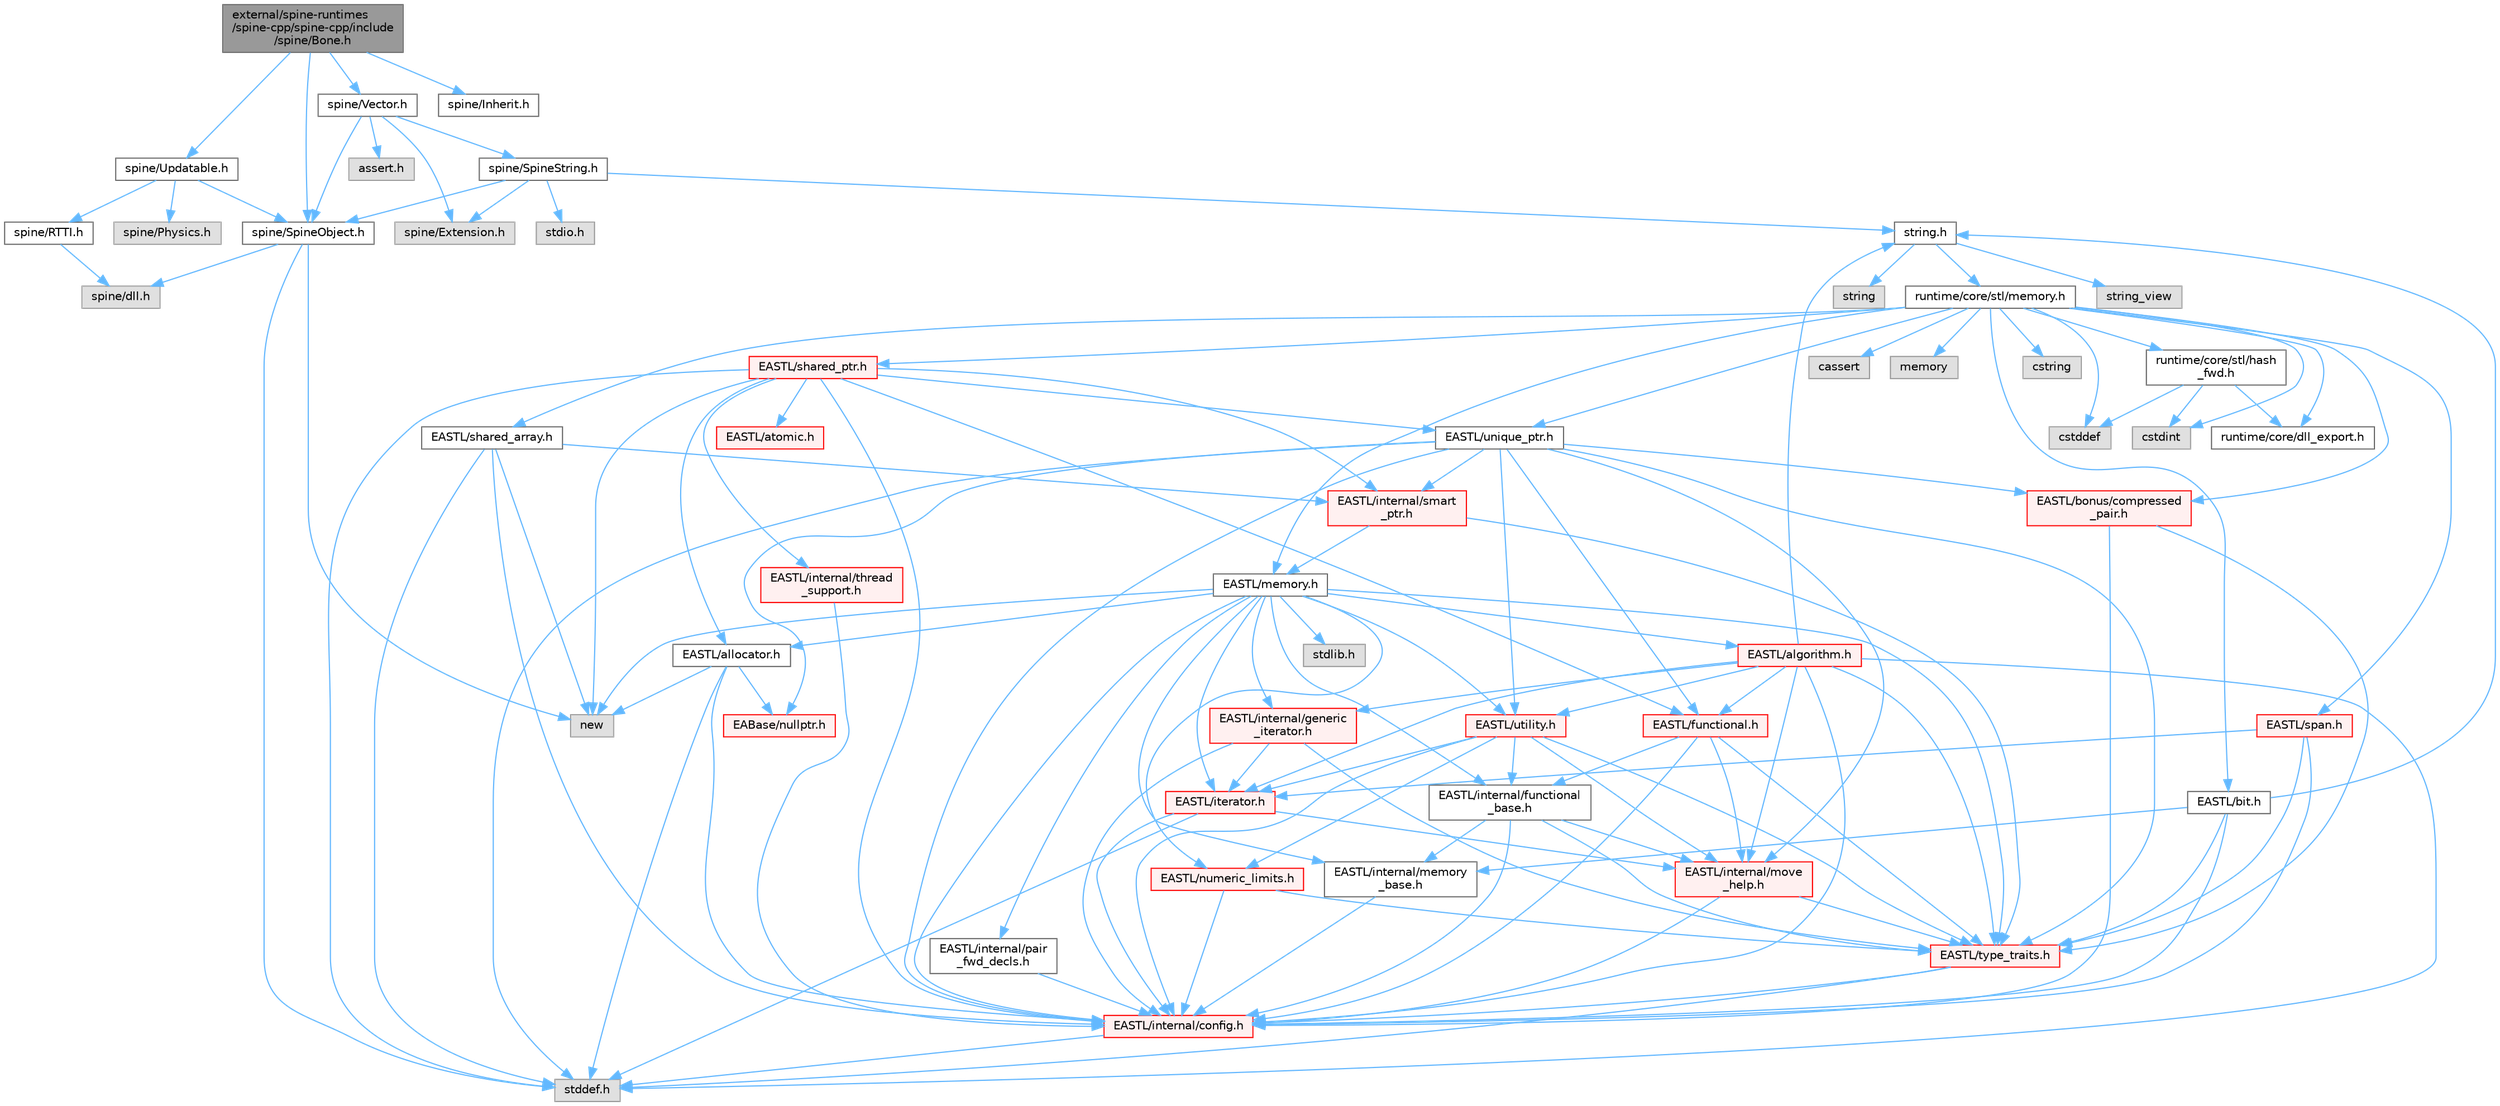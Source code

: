 digraph "external/spine-runtimes/spine-cpp/spine-cpp/include/spine/Bone.h"
{
 // LATEX_PDF_SIZE
  bgcolor="transparent";
  edge [fontname=Helvetica,fontsize=10,labelfontname=Helvetica,labelfontsize=10];
  node [fontname=Helvetica,fontsize=10,shape=box,height=0.2,width=0.4];
  Node1 [id="Node000001",label="external/spine-runtimes\l/spine-cpp/spine-cpp/include\l/spine/Bone.h",height=0.2,width=0.4,color="gray40", fillcolor="grey60", style="filled", fontcolor="black",tooltip=" "];
  Node1 -> Node2 [id="edge129_Node000001_Node000002",color="steelblue1",style="solid",tooltip=" "];
  Node2 [id="Node000002",label="spine/Updatable.h",height=0.2,width=0.4,color="grey40", fillcolor="white", style="filled",URL="$_updatable_8h.html",tooltip=" "];
  Node2 -> Node3 [id="edge130_Node000002_Node000003",color="steelblue1",style="solid",tooltip=" "];
  Node3 [id="Node000003",label="spine/RTTI.h",height=0.2,width=0.4,color="grey40", fillcolor="white", style="filled",URL="$_r_t_t_i_8h.html",tooltip=" "];
  Node3 -> Node4 [id="edge131_Node000003_Node000004",color="steelblue1",style="solid",tooltip=" "];
  Node4 [id="Node000004",label="spine/dll.h",height=0.2,width=0.4,color="grey60", fillcolor="#E0E0E0", style="filled",tooltip=" "];
  Node2 -> Node5 [id="edge132_Node000002_Node000005",color="steelblue1",style="solid",tooltip=" "];
  Node5 [id="Node000005",label="spine/SpineObject.h",height=0.2,width=0.4,color="grey40", fillcolor="white", style="filled",URL="$_spine_object_8h.html",tooltip=" "];
  Node5 -> Node6 [id="edge133_Node000005_Node000006",color="steelblue1",style="solid",tooltip=" "];
  Node6 [id="Node000006",label="new",height=0.2,width=0.4,color="grey60", fillcolor="#E0E0E0", style="filled",tooltip=" "];
  Node5 -> Node7 [id="edge134_Node000005_Node000007",color="steelblue1",style="solid",tooltip=" "];
  Node7 [id="Node000007",label="stddef.h",height=0.2,width=0.4,color="grey60", fillcolor="#E0E0E0", style="filled",tooltip=" "];
  Node5 -> Node4 [id="edge135_Node000005_Node000004",color="steelblue1",style="solid",tooltip=" "];
  Node2 -> Node8 [id="edge136_Node000002_Node000008",color="steelblue1",style="solid",tooltip=" "];
  Node8 [id="Node000008",label="spine/Physics.h",height=0.2,width=0.4,color="grey60", fillcolor="#E0E0E0", style="filled",tooltip=" "];
  Node1 -> Node5 [id="edge137_Node000001_Node000005",color="steelblue1",style="solid",tooltip=" "];
  Node1 -> Node9 [id="edge138_Node000001_Node000009",color="steelblue1",style="solid",tooltip=" "];
  Node9 [id="Node000009",label="spine/Vector.h",height=0.2,width=0.4,color="grey40", fillcolor="white", style="filled",URL="$external_2spine-runtimes_2spine-cpp_2spine-cpp_2include_2spine_2vector_8h.html",tooltip=" "];
  Node9 -> Node10 [id="edge139_Node000009_Node000010",color="steelblue1",style="solid",tooltip=" "];
  Node10 [id="Node000010",label="spine/Extension.h",height=0.2,width=0.4,color="grey60", fillcolor="#E0E0E0", style="filled",tooltip=" "];
  Node9 -> Node5 [id="edge140_Node000009_Node000005",color="steelblue1",style="solid",tooltip=" "];
  Node9 -> Node11 [id="edge141_Node000009_Node000011",color="steelblue1",style="solid",tooltip=" "];
  Node11 [id="Node000011",label="spine/SpineString.h",height=0.2,width=0.4,color="grey40", fillcolor="white", style="filled",URL="$_spine_string_8h.html",tooltip=" "];
  Node11 -> Node5 [id="edge142_Node000011_Node000005",color="steelblue1",style="solid",tooltip=" "];
  Node11 -> Node10 [id="edge143_Node000011_Node000010",color="steelblue1",style="solid",tooltip=" "];
  Node11 -> Node12 [id="edge144_Node000011_Node000012",color="steelblue1",style="solid",tooltip=" "];
  Node12 [id="Node000012",label="string.h",height=0.2,width=0.4,color="grey40", fillcolor="white", style="filled",URL="$string_8h.html",tooltip=" "];
  Node12 -> Node13 [id="edge145_Node000012_Node000013",color="steelblue1",style="solid",tooltip=" "];
  Node13 [id="Node000013",label="string",height=0.2,width=0.4,color="grey60", fillcolor="#E0E0E0", style="filled",tooltip=" "];
  Node12 -> Node14 [id="edge146_Node000012_Node000014",color="steelblue1",style="solid",tooltip=" "];
  Node14 [id="Node000014",label="string_view",height=0.2,width=0.4,color="grey60", fillcolor="#E0E0E0", style="filled",tooltip=" "];
  Node12 -> Node15 [id="edge147_Node000012_Node000015",color="steelblue1",style="solid",tooltip=" "];
  Node15 [id="Node000015",label="runtime/core/stl/memory.h",height=0.2,width=0.4,color="grey40", fillcolor="white", style="filled",URL="$runtime_2core_2stl_2memory_8h.html",tooltip=" "];
  Node15 -> Node16 [id="edge148_Node000015_Node000016",color="steelblue1",style="solid",tooltip=" "];
  Node16 [id="Node000016",label="cstddef",height=0.2,width=0.4,color="grey60", fillcolor="#E0E0E0", style="filled",tooltip=" "];
  Node15 -> Node17 [id="edge149_Node000015_Node000017",color="steelblue1",style="solid",tooltip=" "];
  Node17 [id="Node000017",label="cstdint",height=0.2,width=0.4,color="grey60", fillcolor="#E0E0E0", style="filled",tooltip=" "];
  Node15 -> Node18 [id="edge150_Node000015_Node000018",color="steelblue1",style="solid",tooltip=" "];
  Node18 [id="Node000018",label="cassert",height=0.2,width=0.4,color="grey60", fillcolor="#E0E0E0", style="filled",tooltip=" "];
  Node15 -> Node19 [id="edge151_Node000015_Node000019",color="steelblue1",style="solid",tooltip=" "];
  Node19 [id="Node000019",label="memory",height=0.2,width=0.4,color="grey60", fillcolor="#E0E0E0", style="filled",tooltip=" "];
  Node15 -> Node20 [id="edge152_Node000015_Node000020",color="steelblue1",style="solid",tooltip=" "];
  Node20 [id="Node000020",label="cstring",height=0.2,width=0.4,color="grey60", fillcolor="#E0E0E0", style="filled",tooltip=" "];
  Node15 -> Node21 [id="edge153_Node000015_Node000021",color="steelblue1",style="solid",tooltip=" "];
  Node21 [id="Node000021",label="EASTL/bit.h",height=0.2,width=0.4,color="grey40", fillcolor="white", style="filled",URL="$bit_8h.html",tooltip=" "];
  Node21 -> Node22 [id="edge154_Node000021_Node000022",color="steelblue1",style="solid",tooltip=" "];
  Node22 [id="Node000022",label="EASTL/internal/config.h",height=0.2,width=0.4,color="red", fillcolor="#FFF0F0", style="filled",URL="$runtime_2_e_a_s_t_l_2include_2_e_a_s_t_l_2internal_2config_8h.html",tooltip=" "];
  Node22 -> Node7 [id="edge155_Node000022_Node000007",color="steelblue1",style="solid",tooltip=" "];
  Node21 -> Node30 [id="edge156_Node000021_Node000030",color="steelblue1",style="solid",tooltip=" "];
  Node30 [id="Node000030",label="EASTL/internal/memory\l_base.h",height=0.2,width=0.4,color="grey40", fillcolor="white", style="filled",URL="$memory__base_8h.html",tooltip=" "];
  Node30 -> Node22 [id="edge157_Node000030_Node000022",color="steelblue1",style="solid",tooltip=" "];
  Node21 -> Node31 [id="edge158_Node000021_Node000031",color="steelblue1",style="solid",tooltip=" "];
  Node31 [id="Node000031",label="EASTL/type_traits.h",height=0.2,width=0.4,color="red", fillcolor="#FFF0F0", style="filled",URL="$_e_a_s_t_l_2include_2_e_a_s_t_l_2type__traits_8h.html",tooltip=" "];
  Node31 -> Node22 [id="edge159_Node000031_Node000022",color="steelblue1",style="solid",tooltip=" "];
  Node31 -> Node7 [id="edge160_Node000031_Node000007",color="steelblue1",style="solid",tooltip=" "];
  Node21 -> Node12 [id="edge161_Node000021_Node000012",color="steelblue1",style="solid",tooltip=" "];
  Node15 -> Node41 [id="edge162_Node000015_Node000041",color="steelblue1",style="solid",tooltip=" "];
  Node41 [id="Node000041",label="EASTL/memory.h",height=0.2,width=0.4,color="grey40", fillcolor="white", style="filled",URL="$runtime_2_e_a_s_t_l_2include_2_e_a_s_t_l_2memory_8h.html",tooltip=" "];
  Node41 -> Node22 [id="edge163_Node000041_Node000022",color="steelblue1",style="solid",tooltip=" "];
  Node41 -> Node30 [id="edge164_Node000041_Node000030",color="steelblue1",style="solid",tooltip=" "];
  Node41 -> Node42 [id="edge165_Node000041_Node000042",color="steelblue1",style="solid",tooltip=" "];
  Node42 [id="Node000042",label="EASTL/internal/generic\l_iterator.h",height=0.2,width=0.4,color="red", fillcolor="#FFF0F0", style="filled",URL="$generic__iterator_8h.html",tooltip=" "];
  Node42 -> Node22 [id="edge166_Node000042_Node000022",color="steelblue1",style="solid",tooltip=" "];
  Node42 -> Node43 [id="edge167_Node000042_Node000043",color="steelblue1",style="solid",tooltip=" "];
  Node43 [id="Node000043",label="EASTL/iterator.h",height=0.2,width=0.4,color="red", fillcolor="#FFF0F0", style="filled",URL="$_e_a_s_t_l_2include_2_e_a_s_t_l_2iterator_8h.html",tooltip=" "];
  Node43 -> Node22 [id="edge168_Node000043_Node000022",color="steelblue1",style="solid",tooltip=" "];
  Node43 -> Node44 [id="edge169_Node000043_Node000044",color="steelblue1",style="solid",tooltip=" "];
  Node44 [id="Node000044",label="EASTL/internal/move\l_help.h",height=0.2,width=0.4,color="red", fillcolor="#FFF0F0", style="filled",URL="$move__help_8h.html",tooltip=" "];
  Node44 -> Node22 [id="edge170_Node000044_Node000022",color="steelblue1",style="solid",tooltip=" "];
  Node44 -> Node31 [id="edge171_Node000044_Node000031",color="steelblue1",style="solid",tooltip=" "];
  Node43 -> Node7 [id="edge172_Node000043_Node000007",color="steelblue1",style="solid",tooltip=" "];
  Node42 -> Node31 [id="edge173_Node000042_Node000031",color="steelblue1",style="solid",tooltip=" "];
  Node41 -> Node46 [id="edge174_Node000041_Node000046",color="steelblue1",style="solid",tooltip=" "];
  Node46 [id="Node000046",label="EASTL/internal/pair\l_fwd_decls.h",height=0.2,width=0.4,color="grey40", fillcolor="white", style="filled",URL="$pair__fwd__decls_8h.html",tooltip=" "];
  Node46 -> Node22 [id="edge175_Node000046_Node000022",color="steelblue1",style="solid",tooltip=" "];
  Node41 -> Node47 [id="edge176_Node000041_Node000047",color="steelblue1",style="solid",tooltip=" "];
  Node47 [id="Node000047",label="EASTL/internal/functional\l_base.h",height=0.2,width=0.4,color="grey40", fillcolor="white", style="filled",URL="$functional__base_8h.html",tooltip=" "];
  Node47 -> Node22 [id="edge177_Node000047_Node000022",color="steelblue1",style="solid",tooltip=" "];
  Node47 -> Node30 [id="edge178_Node000047_Node000030",color="steelblue1",style="solid",tooltip=" "];
  Node47 -> Node44 [id="edge179_Node000047_Node000044",color="steelblue1",style="solid",tooltip=" "];
  Node47 -> Node31 [id="edge180_Node000047_Node000031",color="steelblue1",style="solid",tooltip=" "];
  Node41 -> Node48 [id="edge181_Node000041_Node000048",color="steelblue1",style="solid",tooltip=" "];
  Node48 [id="Node000048",label="EASTL/algorithm.h",height=0.2,width=0.4,color="red", fillcolor="#FFF0F0", style="filled",URL="$_e_a_s_t_l_2include_2_e_a_s_t_l_2algorithm_8h.html",tooltip=" "];
  Node48 -> Node22 [id="edge182_Node000048_Node000022",color="steelblue1",style="solid",tooltip=" "];
  Node48 -> Node31 [id="edge183_Node000048_Node000031",color="steelblue1",style="solid",tooltip=" "];
  Node48 -> Node44 [id="edge184_Node000048_Node000044",color="steelblue1",style="solid",tooltip=" "];
  Node48 -> Node43 [id="edge185_Node000048_Node000043",color="steelblue1",style="solid",tooltip=" "];
  Node48 -> Node51 [id="edge186_Node000048_Node000051",color="steelblue1",style="solid",tooltip=" "];
  Node51 [id="Node000051",label="EASTL/functional.h",height=0.2,width=0.4,color="red", fillcolor="#FFF0F0", style="filled",URL="$_e_a_s_t_l_2include_2_e_a_s_t_l_2functional_8h.html",tooltip=" "];
  Node51 -> Node22 [id="edge187_Node000051_Node000022",color="steelblue1",style="solid",tooltip=" "];
  Node51 -> Node44 [id="edge188_Node000051_Node000044",color="steelblue1",style="solid",tooltip=" "];
  Node51 -> Node31 [id="edge189_Node000051_Node000031",color="steelblue1",style="solid",tooltip=" "];
  Node51 -> Node47 [id="edge190_Node000051_Node000047",color="steelblue1",style="solid",tooltip=" "];
  Node48 -> Node57 [id="edge191_Node000048_Node000057",color="steelblue1",style="solid",tooltip=" "];
  Node57 [id="Node000057",label="EASTL/utility.h",height=0.2,width=0.4,color="red", fillcolor="#FFF0F0", style="filled",URL="$runtime_2_e_a_s_t_l_2include_2_e_a_s_t_l_2utility_8h.html",tooltip=" "];
  Node57 -> Node22 [id="edge192_Node000057_Node000022",color="steelblue1",style="solid",tooltip=" "];
  Node57 -> Node31 [id="edge193_Node000057_Node000031",color="steelblue1",style="solid",tooltip=" "];
  Node57 -> Node43 [id="edge194_Node000057_Node000043",color="steelblue1",style="solid",tooltip=" "];
  Node57 -> Node58 [id="edge195_Node000057_Node000058",color="steelblue1",style="solid",tooltip=" "];
  Node58 [id="Node000058",label="EASTL/numeric_limits.h",height=0.2,width=0.4,color="red", fillcolor="#FFF0F0", style="filled",URL="$numeric__limits_8h.html",tooltip=" "];
  Node58 -> Node22 [id="edge196_Node000058_Node000022",color="steelblue1",style="solid",tooltip=" "];
  Node58 -> Node31 [id="edge197_Node000058_Node000031",color="steelblue1",style="solid",tooltip=" "];
  Node57 -> Node47 [id="edge198_Node000057_Node000047",color="steelblue1",style="solid",tooltip=" "];
  Node57 -> Node44 [id="edge199_Node000057_Node000044",color="steelblue1",style="solid",tooltip=" "];
  Node48 -> Node42 [id="edge200_Node000048_Node000042",color="steelblue1",style="solid",tooltip=" "];
  Node48 -> Node7 [id="edge201_Node000048_Node000007",color="steelblue1",style="solid",tooltip=" "];
  Node48 -> Node12 [id="edge202_Node000048_Node000012",color="steelblue1",style="solid",tooltip=" "];
  Node41 -> Node31 [id="edge203_Node000041_Node000031",color="steelblue1",style="solid",tooltip=" "];
  Node41 -> Node55 [id="edge204_Node000041_Node000055",color="steelblue1",style="solid",tooltip=" "];
  Node55 [id="Node000055",label="EASTL/allocator.h",height=0.2,width=0.4,color="grey40", fillcolor="white", style="filled",URL="$runtime_2_e_a_s_t_l_2include_2_e_a_s_t_l_2allocator_8h.html",tooltip=" "];
  Node55 -> Node22 [id="edge205_Node000055_Node000022",color="steelblue1",style="solid",tooltip=" "];
  Node55 -> Node33 [id="edge206_Node000055_Node000033",color="steelblue1",style="solid",tooltip=" "];
  Node33 [id="Node000033",label="EABase/nullptr.h",height=0.2,width=0.4,color="red", fillcolor="#FFF0F0", style="filled",URL="$nullptr_8h.html",tooltip=" "];
  Node55 -> Node7 [id="edge207_Node000055_Node000007",color="steelblue1",style="solid",tooltip=" "];
  Node55 -> Node6 [id="edge208_Node000055_Node000006",color="steelblue1",style="solid",tooltip=" "];
  Node41 -> Node43 [id="edge209_Node000041_Node000043",color="steelblue1",style="solid",tooltip=" "];
  Node41 -> Node57 [id="edge210_Node000041_Node000057",color="steelblue1",style="solid",tooltip=" "];
  Node41 -> Node58 [id="edge211_Node000041_Node000058",color="steelblue1",style="solid",tooltip=" "];
  Node41 -> Node67 [id="edge212_Node000041_Node000067",color="steelblue1",style="solid",tooltip=" "];
  Node67 [id="Node000067",label="stdlib.h",height=0.2,width=0.4,color="grey60", fillcolor="#E0E0E0", style="filled",tooltip=" "];
  Node41 -> Node6 [id="edge213_Node000041_Node000006",color="steelblue1",style="solid",tooltip=" "];
  Node15 -> Node68 [id="edge214_Node000015_Node000068",color="steelblue1",style="solid",tooltip=" "];
  Node68 [id="Node000068",label="EASTL/shared_array.h",height=0.2,width=0.4,color="grey40", fillcolor="white", style="filled",URL="$shared__array_8h.html",tooltip=" "];
  Node68 -> Node22 [id="edge215_Node000068_Node000022",color="steelblue1",style="solid",tooltip=" "];
  Node68 -> Node69 [id="edge216_Node000068_Node000069",color="steelblue1",style="solid",tooltip=" "];
  Node69 [id="Node000069",label="EASTL/internal/smart\l_ptr.h",height=0.2,width=0.4,color="red", fillcolor="#FFF0F0", style="filled",URL="$smart__ptr_8h.html",tooltip=" "];
  Node69 -> Node41 [id="edge217_Node000069_Node000041",color="steelblue1",style="solid",tooltip=" "];
  Node69 -> Node31 [id="edge218_Node000069_Node000031",color="steelblue1",style="solid",tooltip=" "];
  Node68 -> Node6 [id="edge219_Node000068_Node000006",color="steelblue1",style="solid",tooltip=" "];
  Node68 -> Node7 [id="edge220_Node000068_Node000007",color="steelblue1",style="solid",tooltip=" "];
  Node15 -> Node71 [id="edge221_Node000015_Node000071",color="steelblue1",style="solid",tooltip=" "];
  Node71 [id="Node000071",label="EASTL/unique_ptr.h",height=0.2,width=0.4,color="grey40", fillcolor="white", style="filled",URL="$unique__ptr_8h.html",tooltip=" "];
  Node71 -> Node33 [id="edge222_Node000071_Node000033",color="steelblue1",style="solid",tooltip=" "];
  Node71 -> Node72 [id="edge223_Node000071_Node000072",color="steelblue1",style="solid",tooltip=" "];
  Node72 [id="Node000072",label="EASTL/bonus/compressed\l_pair.h",height=0.2,width=0.4,color="red", fillcolor="#FFF0F0", style="filled",URL="$compressed__pair_8h.html",tooltip=" "];
  Node72 -> Node22 [id="edge224_Node000072_Node000022",color="steelblue1",style="solid",tooltip=" "];
  Node72 -> Node31 [id="edge225_Node000072_Node000031",color="steelblue1",style="solid",tooltip=" "];
  Node71 -> Node51 [id="edge226_Node000071_Node000051",color="steelblue1",style="solid",tooltip=" "];
  Node71 -> Node22 [id="edge227_Node000071_Node000022",color="steelblue1",style="solid",tooltip=" "];
  Node71 -> Node44 [id="edge228_Node000071_Node000044",color="steelblue1",style="solid",tooltip=" "];
  Node71 -> Node69 [id="edge229_Node000071_Node000069",color="steelblue1",style="solid",tooltip=" "];
  Node71 -> Node31 [id="edge230_Node000071_Node000031",color="steelblue1",style="solid",tooltip=" "];
  Node71 -> Node57 [id="edge231_Node000071_Node000057",color="steelblue1",style="solid",tooltip=" "];
  Node71 -> Node7 [id="edge232_Node000071_Node000007",color="steelblue1",style="solid",tooltip=" "];
  Node15 -> Node74 [id="edge233_Node000015_Node000074",color="steelblue1",style="solid",tooltip=" "];
  Node74 [id="Node000074",label="EASTL/shared_ptr.h",height=0.2,width=0.4,color="red", fillcolor="#FFF0F0", style="filled",URL="$shared__ptr_8h.html",tooltip=" "];
  Node74 -> Node22 [id="edge234_Node000074_Node000022",color="steelblue1",style="solid",tooltip=" "];
  Node74 -> Node69 [id="edge235_Node000074_Node000069",color="steelblue1",style="solid",tooltip=" "];
  Node74 -> Node75 [id="edge236_Node000074_Node000075",color="steelblue1",style="solid",tooltip=" "];
  Node75 [id="Node000075",label="EASTL/internal/thread\l_support.h",height=0.2,width=0.4,color="red", fillcolor="#FFF0F0", style="filled",URL="$thread__support_8h.html",tooltip=" "];
  Node75 -> Node22 [id="edge237_Node000075_Node000022",color="steelblue1",style="solid",tooltip=" "];
  Node74 -> Node71 [id="edge238_Node000074_Node000071",color="steelblue1",style="solid",tooltip=" "];
  Node74 -> Node51 [id="edge239_Node000074_Node000051",color="steelblue1",style="solid",tooltip=" "];
  Node74 -> Node55 [id="edge240_Node000074_Node000055",color="steelblue1",style="solid",tooltip=" "];
  Node74 -> Node76 [id="edge241_Node000074_Node000076",color="steelblue1",style="solid",tooltip=" "];
  Node76 [id="Node000076",label="EASTL/atomic.h",height=0.2,width=0.4,color="red", fillcolor="#FFF0F0", style="filled",URL="$runtime_2_e_a_s_t_l_2include_2_e_a_s_t_l_2atomic_8h.html",tooltip=" "];
  Node74 -> Node6 [id="edge242_Node000074_Node000006",color="steelblue1",style="solid",tooltip=" "];
  Node74 -> Node7 [id="edge243_Node000074_Node000007",color="steelblue1",style="solid",tooltip=" "];
  Node15 -> Node154 [id="edge244_Node000015_Node000154",color="steelblue1",style="solid",tooltip=" "];
  Node154 [id="Node000154",label="EASTL/span.h",height=0.2,width=0.4,color="red", fillcolor="#FFF0F0", style="filled",URL="$span_8h.html",tooltip=" "];
  Node154 -> Node22 [id="edge245_Node000154_Node000022",color="steelblue1",style="solid",tooltip=" "];
  Node154 -> Node31 [id="edge246_Node000154_Node000031",color="steelblue1",style="solid",tooltip=" "];
  Node154 -> Node43 [id="edge247_Node000154_Node000043",color="steelblue1",style="solid",tooltip=" "];
  Node15 -> Node72 [id="edge248_Node000015_Node000072",color="steelblue1",style="solid",tooltip=" "];
  Node15 -> Node157 [id="edge249_Node000015_Node000157",color="steelblue1",style="solid",tooltip=" "];
  Node157 [id="Node000157",label="runtime/core/dll_export.h",height=0.2,width=0.4,color="grey40", fillcolor="white", style="filled",URL="$dll__export_8h.html",tooltip=" "];
  Node15 -> Node158 [id="edge250_Node000015_Node000158",color="steelblue1",style="solid",tooltip=" "];
  Node158 [id="Node000158",label="runtime/core/stl/hash\l_fwd.h",height=0.2,width=0.4,color="grey40", fillcolor="white", style="filled",URL="$hash__fwd_8h.html",tooltip=" "];
  Node158 -> Node16 [id="edge251_Node000158_Node000016",color="steelblue1",style="solid",tooltip=" "];
  Node158 -> Node17 [id="edge252_Node000158_Node000017",color="steelblue1",style="solid",tooltip=" "];
  Node158 -> Node157 [id="edge253_Node000158_Node000157",color="steelblue1",style="solid",tooltip=" "];
  Node11 -> Node159 [id="edge254_Node000011_Node000159",color="steelblue1",style="solid",tooltip=" "];
  Node159 [id="Node000159",label="stdio.h",height=0.2,width=0.4,color="grey60", fillcolor="#E0E0E0", style="filled",tooltip=" "];
  Node9 -> Node160 [id="edge255_Node000009_Node000160",color="steelblue1",style="solid",tooltip=" "];
  Node160 [id="Node000160",label="assert.h",height=0.2,width=0.4,color="grey60", fillcolor="#E0E0E0", style="filled",tooltip=" "];
  Node1 -> Node161 [id="edge256_Node000001_Node000161",color="steelblue1",style="solid",tooltip=" "];
  Node161 [id="Node000161",label="spine/Inherit.h",height=0.2,width=0.4,color="grey40", fillcolor="white", style="filled",URL="$_inherit_8h.html",tooltip=" "];
}
